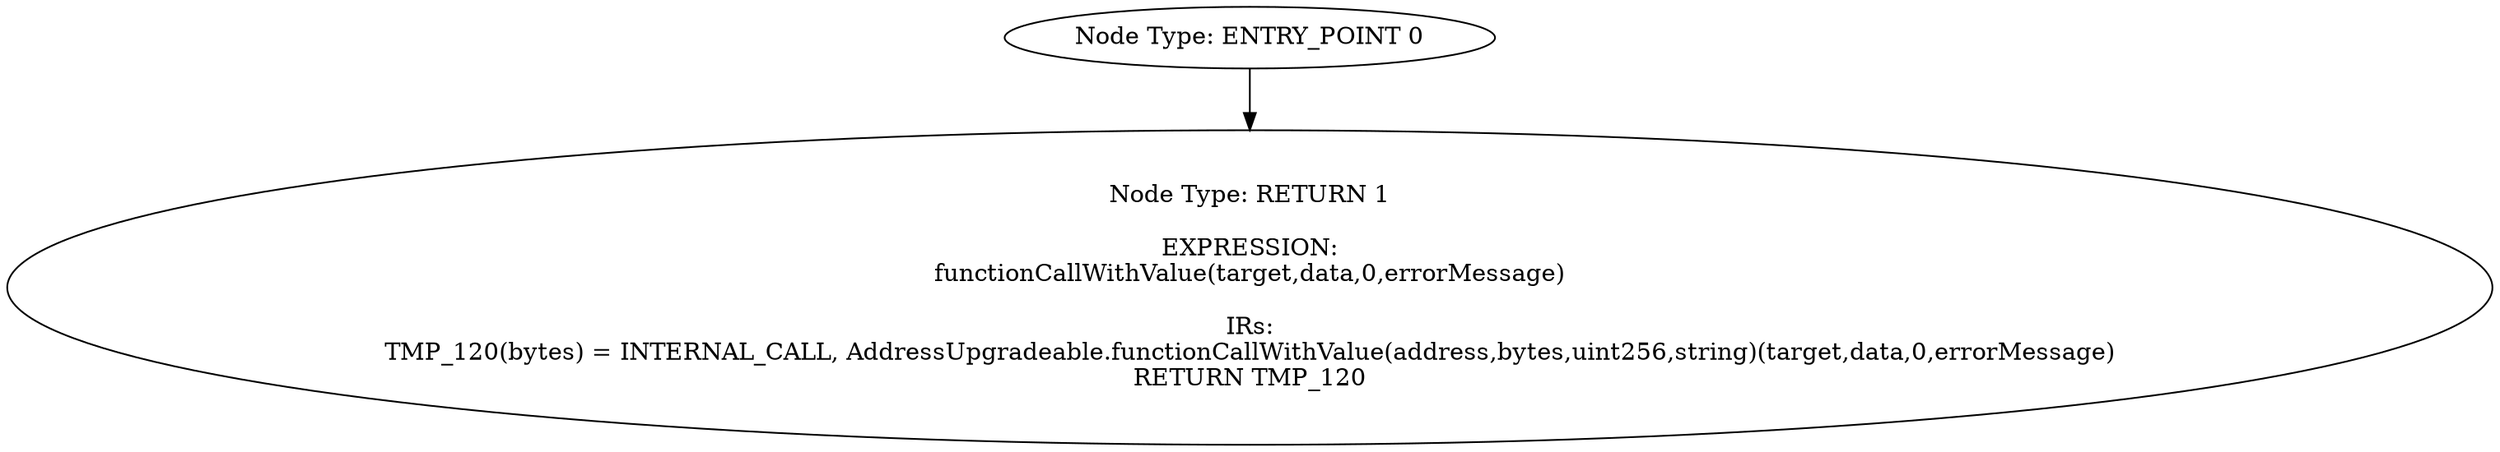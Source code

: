 digraph{
0[label="Node Type: ENTRY_POINT 0
"];
0->1;
1[label="Node Type: RETURN 1

EXPRESSION:
functionCallWithValue(target,data,0,errorMessage)

IRs:
TMP_120(bytes) = INTERNAL_CALL, AddressUpgradeable.functionCallWithValue(address,bytes,uint256,string)(target,data,0,errorMessage)
RETURN TMP_120"];
}
